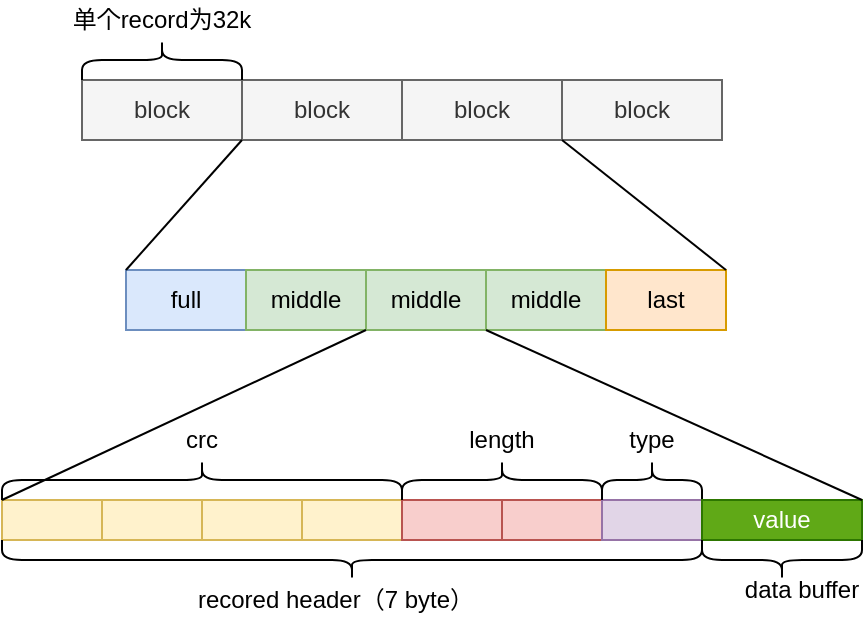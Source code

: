 <mxfile>
    <diagram id="Ni41RGRT4f4T6WYyZ143" name="第 1 页">
        <mxGraphModel dx="886" dy="646" grid="1" gridSize="10" guides="1" tooltips="1" connect="1" arrows="1" fold="1" page="1" pageScale="1" pageWidth="827" pageHeight="1169" math="0" shadow="0">
            <root>
                <mxCell id="0"/>
                <mxCell id="1" parent="0"/>
                <mxCell id="2" value="block" style="rounded=0;whiteSpace=wrap;html=1;fillColor=#f5f5f5;strokeColor=#666666;fontColor=#333333;" parent="1" vertex="1">
                    <mxGeometry x="150" y="90" width="80" height="30" as="geometry"/>
                </mxCell>
                <mxCell id="3" value="block" style="rounded=0;whiteSpace=wrap;html=1;fillColor=#f5f5f5;strokeColor=#666666;fontColor=#333333;" parent="1" vertex="1">
                    <mxGeometry x="230" y="90" width="80" height="30" as="geometry"/>
                </mxCell>
                <mxCell id="4" value="block" style="rounded=0;whiteSpace=wrap;html=1;fillColor=#f5f5f5;strokeColor=#666666;fontColor=#333333;" parent="1" vertex="1">
                    <mxGeometry x="310" y="90" width="80" height="30" as="geometry"/>
                </mxCell>
                <mxCell id="6" value="block" style="rounded=0;whiteSpace=wrap;html=1;fillColor=#f5f5f5;strokeColor=#666666;fontColor=#333333;" parent="1" vertex="1">
                    <mxGeometry x="390" y="90" width="80" height="30" as="geometry"/>
                </mxCell>
                <mxCell id="27" value="" style="group" vertex="1" connectable="0" parent="1">
                    <mxGeometry x="110" y="260" width="350" height="100" as="geometry"/>
                </mxCell>
                <mxCell id="7" value="" style="rounded=0;whiteSpace=wrap;html=1;fillColor=#fff2cc;strokeColor=#d6b656;" vertex="1" parent="27">
                    <mxGeometry y="40" width="50" height="20" as="geometry"/>
                </mxCell>
                <mxCell id="8" value="" style="rounded=0;whiteSpace=wrap;html=1;fillColor=#fff2cc;strokeColor=#d6b656;" vertex="1" parent="27">
                    <mxGeometry x="50" y="40" width="50" height="20" as="geometry"/>
                </mxCell>
                <mxCell id="9" value="" style="rounded=0;whiteSpace=wrap;html=1;fillColor=#fff2cc;strokeColor=#d6b656;" vertex="1" parent="27">
                    <mxGeometry x="100" y="40" width="50" height="20" as="geometry"/>
                </mxCell>
                <mxCell id="10" value="" style="rounded=0;whiteSpace=wrap;html=1;fillColor=#fff2cc;strokeColor=#d6b656;" vertex="1" parent="27">
                    <mxGeometry x="150" y="40" width="50" height="20" as="geometry"/>
                </mxCell>
                <mxCell id="11" value="" style="rounded=0;whiteSpace=wrap;html=1;fillColor=#f8cecc;strokeColor=#b85450;" vertex="1" parent="27">
                    <mxGeometry x="200" y="40" width="50" height="20" as="geometry"/>
                </mxCell>
                <mxCell id="12" value="" style="rounded=0;whiteSpace=wrap;html=1;fillColor=#f8cecc;strokeColor=#b85450;" vertex="1" parent="27">
                    <mxGeometry x="250" y="40" width="50" height="20" as="geometry"/>
                </mxCell>
                <mxCell id="13" value="" style="rounded=0;whiteSpace=wrap;html=1;fillColor=#e1d5e7;strokeColor=#9673a6;" vertex="1" parent="27">
                    <mxGeometry x="300" y="40" width="50" height="20" as="geometry"/>
                </mxCell>
                <mxCell id="14" value="" style="shape=curlyBracket;whiteSpace=wrap;html=1;rounded=1;rotation=-90;" vertex="1" parent="27">
                    <mxGeometry x="165" y="-105" width="20" height="350" as="geometry"/>
                </mxCell>
                <mxCell id="15" value="recored header（7 byte）" style="text;html=1;strokeColor=none;fillColor=none;align=center;verticalAlign=middle;whiteSpace=wrap;rounded=0;" vertex="1" parent="27">
                    <mxGeometry x="92.5" y="80" width="147.5" height="20" as="geometry"/>
                </mxCell>
                <mxCell id="17" value="" style="shape=curlyBracket;whiteSpace=wrap;html=1;rounded=1;rotation=90;" vertex="1" parent="27">
                    <mxGeometry x="90" y="-70" width="20" height="200" as="geometry"/>
                </mxCell>
                <mxCell id="18" value="crc" style="text;html=1;strokeColor=none;fillColor=none;align=center;verticalAlign=middle;whiteSpace=wrap;rounded=0;" vertex="1" parent="27">
                    <mxGeometry x="80" width="40" height="20" as="geometry"/>
                </mxCell>
                <mxCell id="19" value="" style="shape=curlyBracket;whiteSpace=wrap;html=1;rounded=1;rotation=90;" vertex="1" parent="27">
                    <mxGeometry x="240" y="-20" width="20" height="100" as="geometry"/>
                </mxCell>
                <mxCell id="20" value="length" style="text;html=1;strokeColor=none;fillColor=none;align=center;verticalAlign=middle;whiteSpace=wrap;rounded=0;" vertex="1" parent="27">
                    <mxGeometry x="230" width="40" height="20" as="geometry"/>
                </mxCell>
                <mxCell id="24" value="" style="shape=curlyBracket;whiteSpace=wrap;html=1;rounded=1;rotation=90;" vertex="1" parent="27">
                    <mxGeometry x="315" y="5" width="20" height="50" as="geometry"/>
                </mxCell>
                <mxCell id="25" value="type" style="text;html=1;strokeColor=none;fillColor=none;align=center;verticalAlign=middle;whiteSpace=wrap;rounded=0;" vertex="1" parent="27">
                    <mxGeometry x="305" width="40" height="20" as="geometry"/>
                </mxCell>
                <mxCell id="45" value="" style="shape=curlyBracket;whiteSpace=wrap;html=1;rounded=1;rotation=90;" vertex="1" parent="1">
                    <mxGeometry x="180" y="40" width="20" height="80" as="geometry"/>
                </mxCell>
                <mxCell id="47" value="单个record为32k" style="text;html=1;strokeColor=none;fillColor=none;align=center;verticalAlign=middle;whiteSpace=wrap;rounded=0;" vertex="1" parent="1">
                    <mxGeometry x="135" y="50" width="110" height="20" as="geometry"/>
                </mxCell>
                <mxCell id="48" value="full" style="rounded=0;whiteSpace=wrap;html=1;fillColor=#dae8fc;strokeColor=#6c8ebf;" vertex="1" parent="1">
                    <mxGeometry x="172" y="185" width="60" height="30" as="geometry"/>
                </mxCell>
                <mxCell id="49" value="middle" style="rounded=0;whiteSpace=wrap;html=1;fillColor=#d5e8d4;strokeColor=#82b366;" vertex="1" parent="1">
                    <mxGeometry x="232" y="185" width="60" height="30" as="geometry"/>
                </mxCell>
                <mxCell id="50" value="middle" style="rounded=0;whiteSpace=wrap;html=1;fillColor=#d5e8d4;strokeColor=#82b366;" vertex="1" parent="1">
                    <mxGeometry x="292" y="185" width="60" height="30" as="geometry"/>
                </mxCell>
                <mxCell id="51" value="middle" style="rounded=0;whiteSpace=wrap;html=1;fillColor=#d5e8d4;strokeColor=#82b366;" vertex="1" parent="1">
                    <mxGeometry x="352" y="185" width="60" height="30" as="geometry"/>
                </mxCell>
                <mxCell id="52" value="last" style="rounded=0;whiteSpace=wrap;html=1;fillColor=#ffe6cc;strokeColor=#d79b00;" vertex="1" parent="1">
                    <mxGeometry x="412" y="185" width="60" height="30" as="geometry"/>
                </mxCell>
                <mxCell id="53" value="" style="endArrow=none;html=1;entryX=0;entryY=1;entryDx=0;entryDy=0;exitX=0;exitY=0;exitDx=0;exitDy=0;" edge="1" parent="1" source="48" target="3">
                    <mxGeometry width="50" height="50" relative="1" as="geometry">
                        <mxPoint x="140" y="240" as="sourcePoint"/>
                        <mxPoint x="190" y="190" as="targetPoint"/>
                    </mxGeometry>
                </mxCell>
                <mxCell id="54" value="" style="endArrow=none;html=1;entryX=0;entryY=1;entryDx=0;entryDy=0;exitX=1;exitY=0;exitDx=0;exitDy=0;" edge="1" parent="1" source="52" target="6">
                    <mxGeometry width="50" height="50" relative="1" as="geometry">
                        <mxPoint x="260" y="340" as="sourcePoint"/>
                        <mxPoint x="310" y="290" as="targetPoint"/>
                    </mxGeometry>
                </mxCell>
                <mxCell id="57" value="value" style="rounded=0;whiteSpace=wrap;html=1;fillColor=#60a917;strokeColor=#2D7600;fontColor=#ffffff;" vertex="1" parent="1">
                    <mxGeometry x="460" y="300" width="80" height="20" as="geometry"/>
                </mxCell>
                <mxCell id="58" value="" style="shape=curlyBracket;whiteSpace=wrap;html=1;rounded=1;rotation=-90;" vertex="1" parent="1">
                    <mxGeometry x="490" y="290" width="20" height="80" as="geometry"/>
                </mxCell>
                <mxCell id="59" value="data buffer" style="text;html=1;strokeColor=none;fillColor=none;align=center;verticalAlign=middle;whiteSpace=wrap;rounded=0;" vertex="1" parent="1">
                    <mxGeometry x="480" y="330" width="60" height="30" as="geometry"/>
                </mxCell>
                <mxCell id="64" value="" style="endArrow=none;html=1;entryX=1;entryY=1;entryDx=0;entryDy=0;exitX=0;exitY=0;exitDx=0;exitDy=0;" edge="1" parent="1" source="7" target="49">
                    <mxGeometry width="50" height="50" relative="1" as="geometry">
                        <mxPoint x="110" y="480" as="sourcePoint"/>
                        <mxPoint x="160" y="430" as="targetPoint"/>
                    </mxGeometry>
                </mxCell>
                <mxCell id="65" value="" style="endArrow=none;html=1;entryX=0;entryY=1;entryDx=0;entryDy=0;exitX=1;exitY=0;exitDx=0;exitDy=0;" edge="1" parent="1" source="57" target="51">
                    <mxGeometry width="50" height="50" relative="1" as="geometry">
                        <mxPoint x="250" y="500" as="sourcePoint"/>
                        <mxPoint x="300" y="450" as="targetPoint"/>
                    </mxGeometry>
                </mxCell>
            </root>
        </mxGraphModel>
    </diagram>
</mxfile>